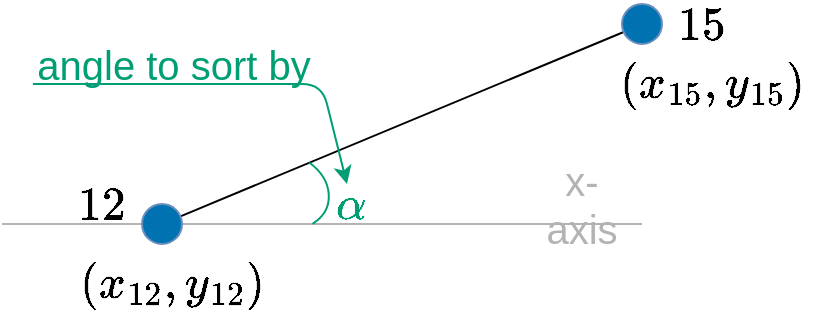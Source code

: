 <mxfile version="14.9.8" type="device"><diagram id="o-LtjQCrtthywkRfx0n5" name="Page-1"><mxGraphModel dx="585" dy="431" grid="1" gridSize="10" guides="1" tooltips="1" connect="1" arrows="1" fold="1" page="1" pageScale="1" pageWidth="850" pageHeight="1100" math="1" shadow="0"><root><mxCell id="0"/><mxCell id="1" parent="0"/><mxCell id="cySrC5GhPG5ZmhvcfBr7-1" value="" style="endArrow=none;html=1;exitX=0.072;exitY=0.688;exitDx=0;exitDy=0;exitPerimeter=0;" edge="1" parent="1" source="cySrC5GhPG5ZmhvcfBr7-4" target="cySrC5GhPG5ZmhvcfBr7-2"><mxGeometry width="50" height="50" relative="1" as="geometry"><mxPoint x="480" y="370" as="sourcePoint"/><mxPoint x="430" y="290" as="targetPoint"/></mxGeometry></mxCell><mxCell id="cySrC5GhPG5ZmhvcfBr7-3" value="$$12$$" style="text;html=1;strokeColor=none;fillColor=none;align=center;verticalAlign=middle;whiteSpace=wrap;rounded=0;strokeWidth=3;fontSize=20;" vertex="1" parent="1"><mxGeometry x="190" y="440" width="40" height="20" as="geometry"/></mxCell><mxCell id="cySrC5GhPG5ZmhvcfBr7-6" value="" style="endArrow=none;html=1;fontSize=20;strokeColor=#B3B3B3;" edge="1" parent="1"><mxGeometry width="50" height="50" relative="1" as="geometry"><mxPoint x="160" y="460" as="sourcePoint"/><mxPoint x="480" y="460" as="targetPoint"/></mxGeometry></mxCell><mxCell id="cySrC5GhPG5ZmhvcfBr7-4" value="" style="ellipse;whiteSpace=wrap;html=1;aspect=fixed;strokeColor=#6c8ebf;fillColor=#0072B2;" vertex="1" parent="1"><mxGeometry x="470" y="350" width="20" height="20" as="geometry"/></mxCell><mxCell id="cySrC5GhPG5ZmhvcfBr7-5" value="$$15$$" style="text;html=1;strokeColor=none;fillColor=none;align=center;verticalAlign=middle;whiteSpace=wrap;rounded=0;strokeWidth=3;fontSize=20;" vertex="1" parent="1"><mxGeometry x="490" y="350" width="40" height="20" as="geometry"/></mxCell><mxCell id="cySrC5GhPG5ZmhvcfBr7-2" value="" style="ellipse;whiteSpace=wrap;html=1;aspect=fixed;strokeColor=#6c8ebf;fillColor=#0072B2;" vertex="1" parent="1"><mxGeometry x="230" y="450" width="20" height="20" as="geometry"/></mxCell><mxCell id="cySrC5GhPG5ZmhvcfBr7-7" value="x-axis" style="text;html=1;strokeColor=none;fillColor=none;align=center;verticalAlign=middle;whiteSpace=wrap;rounded=0;strokeWidth=3;fontSize=20;fontColor=#B3B3B3;" vertex="1" parent="1"><mxGeometry x="430" y="440" width="40" height="20" as="geometry"/></mxCell><mxCell id="cySrC5GhPG5ZmhvcfBr7-9" value="" style="verticalLabelPosition=bottom;verticalAlign=top;html=1;shape=mxgraph.basic.arc;startAngle=0.827;endAngle=0.097;fontSize=20;strokeWidth=1;rotation=105;fillColor=#009E73;strokeColor=#009E73;" vertex="1" parent="1"><mxGeometry x="276.96" y="416.29" width="40" height="53.71" as="geometry"/></mxCell><mxCell id="cySrC5GhPG5ZmhvcfBr7-11" value="angle to sort by" style="text;html=1;fillColor=none;align=center;verticalAlign=middle;whiteSpace=wrap;rounded=0;strokeWidth=3;fontSize=20;fontColor=#009E73;" vertex="1" parent="1"><mxGeometry x="175.44" y="370" width="141.52" height="20" as="geometry"/></mxCell><mxCell id="cySrC5GhPG5ZmhvcfBr7-14" value="" style="endArrow=classic;html=1;labelBackgroundColor=#009E73;fontSize=20;exitX=0;exitY=1;exitDx=0;exitDy=0;fontColor=#009E73;strokeColor=#009E73;" edge="1" parent="1" source="cySrC5GhPG5ZmhvcfBr7-11" target="cySrC5GhPG5ZmhvcfBr7-16"><mxGeometry width="50" height="50" relative="1" as="geometry"><mxPoint x="320" y="500" as="sourcePoint"/><mxPoint x="370" y="450" as="targetPoint"/><Array as="points"><mxPoint x="320" y="390"/></Array></mxGeometry></mxCell><mxCell id="cySrC5GhPG5ZmhvcfBr7-15" value="$$(x_{12}, y_{12})$$" style="text;html=1;strokeColor=none;fillColor=none;align=center;verticalAlign=middle;whiteSpace=wrap;rounded=0;strokeWidth=3;fontSize=20;" vertex="1" parent="1"><mxGeometry x="190" y="480" width="110" height="20" as="geometry"/></mxCell><mxCell id="cySrC5GhPG5ZmhvcfBr7-16" value="$$\alpha$$" style="text;html=1;fillColor=none;align=center;verticalAlign=middle;whiteSpace=wrap;rounded=0;strokeWidth=3;fontSize=20;fontColor=#009E73;" vertex="1" parent="1"><mxGeometry x="320" y="440" width="30" height="20" as="geometry"/></mxCell><mxCell id="cySrC5GhPG5ZmhvcfBr7-17" value="$$(x_{15}, y_{15})$$" style="text;html=1;strokeColor=none;fillColor=none;align=center;verticalAlign=middle;whiteSpace=wrap;rounded=0;strokeWidth=3;fontSize=20;" vertex="1" parent="1"><mxGeometry x="460" y="380" width="110" height="20" as="geometry"/></mxCell></root></mxGraphModel></diagram></mxfile>